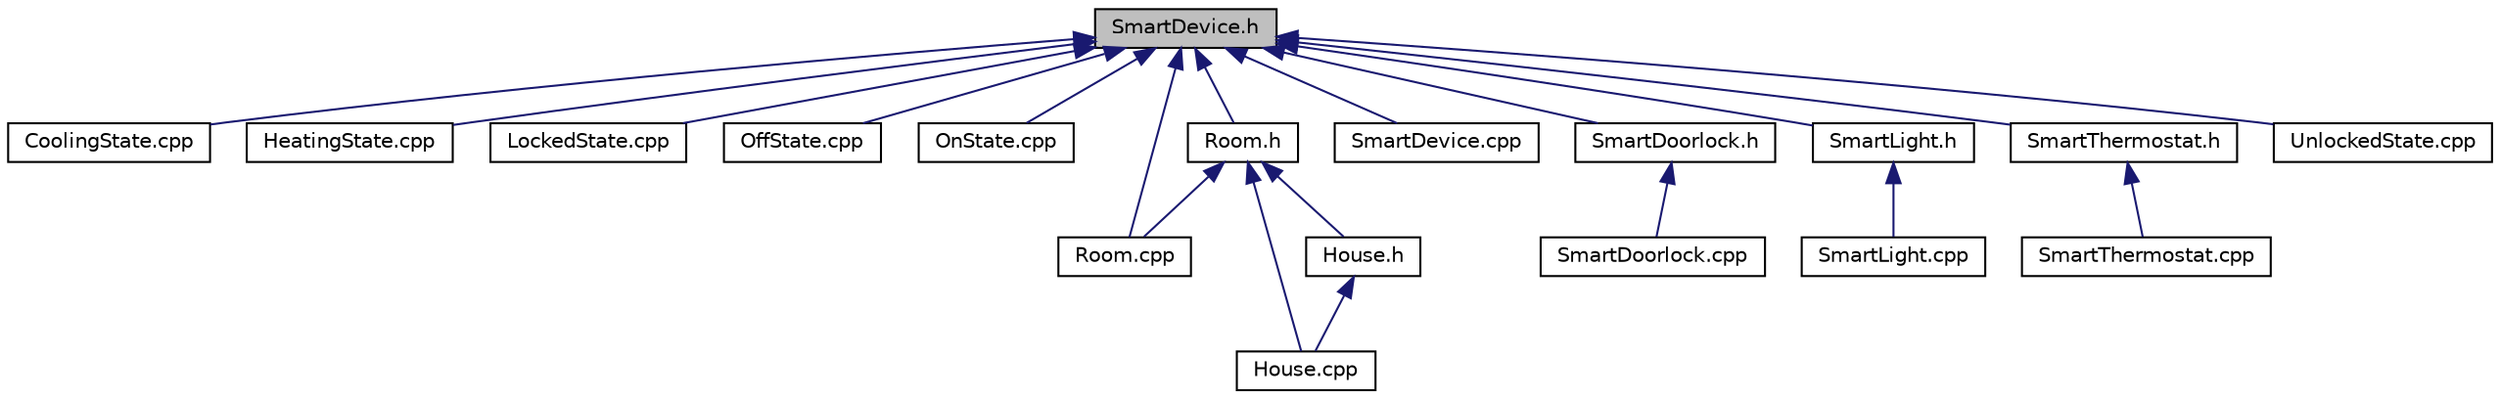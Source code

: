 digraph "SmartDevice.h"
{
 // LATEX_PDF_SIZE
  edge [fontname="Helvetica",fontsize="10",labelfontname="Helvetica",labelfontsize="10"];
  node [fontname="Helvetica",fontsize="10",shape=record];
  Node1 [label="SmartDevice.h",height=0.2,width=0.4,color="black", fillcolor="grey75", style="filled", fontcolor="black",tooltip="Defines the SmartDevice class, which acts as the context in the State Pattern."];
  Node1 -> Node2 [dir="back",color="midnightblue",fontsize="10",style="solid",fontname="Helvetica"];
  Node2 [label="CoolingState.cpp",height=0.2,width=0.4,color="black", fillcolor="white", style="filled",URL="$CoolingState_8cpp.html",tooltip="Implementation of the CoolingState class methods."];
  Node1 -> Node3 [dir="back",color="midnightblue",fontsize="10",style="solid",fontname="Helvetica"];
  Node3 [label="HeatingState.cpp",height=0.2,width=0.4,color="black", fillcolor="white", style="filled",URL="$HeatingState_8cpp.html",tooltip="Implementation of the HeatingState class methods."];
  Node1 -> Node4 [dir="back",color="midnightblue",fontsize="10",style="solid",fontname="Helvetica"];
  Node4 [label="LockedState.cpp",height=0.2,width=0.4,color="black", fillcolor="white", style="filled",URL="$LockedState_8cpp.html",tooltip="Implementation of the LockedState class methods."];
  Node1 -> Node5 [dir="back",color="midnightblue",fontsize="10",style="solid",fontname="Helvetica"];
  Node5 [label="OffState.cpp",height=0.2,width=0.4,color="black", fillcolor="white", style="filled",URL="$OffState_8cpp.html",tooltip="Implementation of the OffState class methods."];
  Node1 -> Node6 [dir="back",color="midnightblue",fontsize="10",style="solid",fontname="Helvetica"];
  Node6 [label="OnState.cpp",height=0.2,width=0.4,color="black", fillcolor="white", style="filled",URL="$OnState_8cpp.html",tooltip="Implementation of the OnState class methods."];
  Node1 -> Node7 [dir="back",color="midnightblue",fontsize="10",style="solid",fontname="Helvetica"];
  Node7 [label="Room.cpp",height=0.2,width=0.4,color="black", fillcolor="white", style="filled",URL="$Room_8cpp.html",tooltip="Implementation of the Room class."];
  Node1 -> Node8 [dir="back",color="midnightblue",fontsize="10",style="solid",fontname="Helvetica"];
  Node8 [label="Room.h",height=0.2,width=0.4,color="black", fillcolor="white", style="filled",URL="$Room_8h.html",tooltip="Header file for the Room class, part of the Composite design pattern."];
  Node8 -> Node9 [dir="back",color="midnightblue",fontsize="10",style="solid",fontname="Helvetica"];
  Node9 [label="House.cpp",height=0.2,width=0.4,color="black", fillcolor="white", style="filled",URL="$House_8cpp.html",tooltip="Implementation of the House class."];
  Node8 -> Node10 [dir="back",color="midnightblue",fontsize="10",style="solid",fontname="Helvetica"];
  Node10 [label="House.h",height=0.2,width=0.4,color="black", fillcolor="white", style="filled",URL="$House_8h.html",tooltip="Definition of the House class, which represents a composite structure of rooms."];
  Node10 -> Node9 [dir="back",color="midnightblue",fontsize="10",style="solid",fontname="Helvetica"];
  Node8 -> Node7 [dir="back",color="midnightblue",fontsize="10",style="solid",fontname="Helvetica"];
  Node1 -> Node11 [dir="back",color="midnightblue",fontsize="10",style="solid",fontname="Helvetica"];
  Node11 [label="SmartDevice.cpp",height=0.2,width=0.4,color="black", fillcolor="white", style="filled",URL="$SmartDevice_8cpp.html",tooltip="Implements the SmartDevice class methods."];
  Node1 -> Node12 [dir="back",color="midnightblue",fontsize="10",style="solid",fontname="Helvetica"];
  Node12 [label="SmartDoorlock.h",height=0.2,width=0.4,color="black", fillcolor="white", style="filled",URL="$SmartDoorlock_8h.html",tooltip="Header file for the SmartDoorlock class, representing a smart door lock device."];
  Node12 -> Node13 [dir="back",color="midnightblue",fontsize="10",style="solid",fontname="Helvetica"];
  Node13 [label="SmartDoorlock.cpp",height=0.2,width=0.4,color="black", fillcolor="white", style="filled",URL="$SmartDoorlock_8cpp.html",tooltip="Implementation of the SmartDoorlock class."];
  Node1 -> Node14 [dir="back",color="midnightblue",fontsize="10",style="solid",fontname="Helvetica"];
  Node14 [label="SmartLight.h",height=0.2,width=0.4,color="black", fillcolor="white", style="filled",URL="$SmartLight_8h.html",tooltip="Header file for the SmartLight class, which represents a smart light device."];
  Node14 -> Node15 [dir="back",color="midnightblue",fontsize="10",style="solid",fontname="Helvetica"];
  Node15 [label="SmartLight.cpp",height=0.2,width=0.4,color="black", fillcolor="white", style="filled",URL="$SmartLight_8cpp.html",tooltip="Implementation of the SmartLight class."];
  Node1 -> Node16 [dir="back",color="midnightblue",fontsize="10",style="solid",fontname="Helvetica"];
  Node16 [label="SmartThermostat.h",height=0.2,width=0.4,color="black", fillcolor="white", style="filled",URL="$SmartThermostat_8h.html",tooltip="Header file for the SmartThermostat class, representing a smart thermostat device."];
  Node16 -> Node17 [dir="back",color="midnightblue",fontsize="10",style="solid",fontname="Helvetica"];
  Node17 [label="SmartThermostat.cpp",height=0.2,width=0.4,color="black", fillcolor="white", style="filled",URL="$SmartThermostat_8cpp.html",tooltip="Implementation of the SmartThermostat class."];
  Node1 -> Node18 [dir="back",color="midnightblue",fontsize="10",style="solid",fontname="Helvetica"];
  Node18 [label="UnlockedState.cpp",height=0.2,width=0.4,color="black", fillcolor="white", style="filled",URL="$UnlockedState_8cpp.html",tooltip="Implementation of the UnlockedState class methods."];
}
